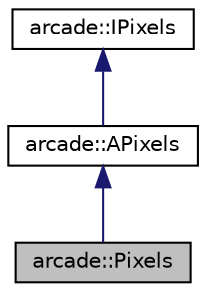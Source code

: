 digraph "arcade::Pixels"
{
 // LATEX_PDF_SIZE
  edge [fontname="Helvetica",fontsize="10",labelfontname="Helvetica",labelfontsize="10"];
  node [fontname="Helvetica",fontsize="10",shape=record];
  Node1 [label="arcade::Pixels",height=0.2,width=0.4,color="black", fillcolor="grey75", style="filled", fontcolor="black",tooltip=" "];
  Node2 -> Node1 [dir="back",color="midnightblue",fontsize="10",style="solid",fontname="Helvetica"];
  Node2 [label="arcade::APixels",height=0.2,width=0.4,color="black", fillcolor="white", style="filled",URL="$classarcade_1_1_a_pixels.html",tooltip=" "];
  Node3 -> Node2 [dir="back",color="midnightblue",fontsize="10",style="solid",fontname="Helvetica"];
  Node3 [label="arcade::IPixels",height=0.2,width=0.4,color="black", fillcolor="white", style="filled",URL="$classarcade_1_1_i_pixels.html",tooltip=" "];
}
